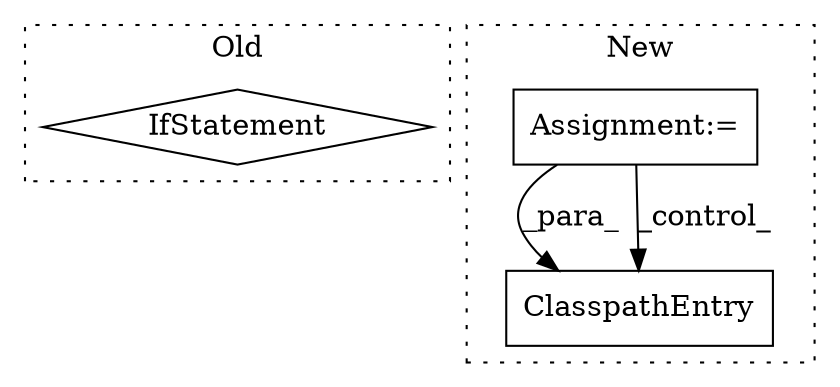 digraph G {
subgraph cluster0 {
1 [label="IfStatement" a="25" s="1698,1711" l="4,2" shape="diamond"];
label = "Old";
style="dotted";
}
subgraph cluster1 {
2 [label="ClasspathEntry" a="32" s="2201,2237" l="15,1" shape="box"];
3 [label="Assignment:=" a="7" s="1846,1990" l="78,2" shape="box"];
label = "New";
style="dotted";
}
3 -> 2 [label="_para_"];
3 -> 2 [label="_control_"];
}